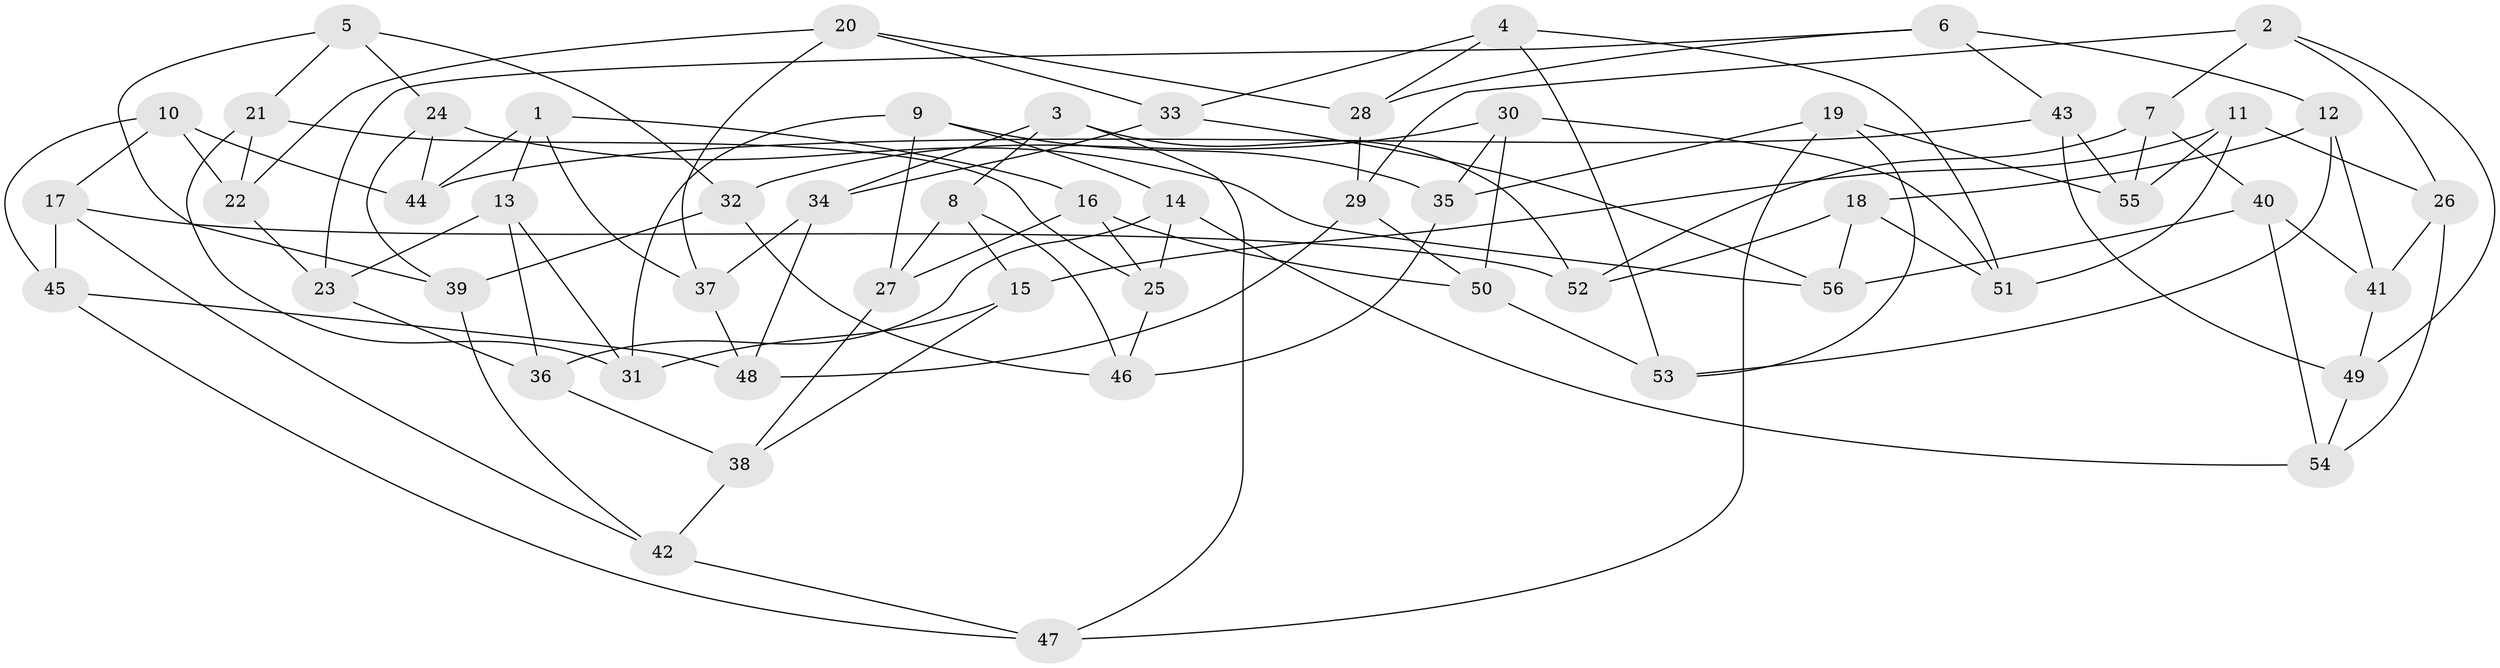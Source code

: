 // coarse degree distribution, {6: 0.48484848484848486, 4: 0.21212121212121213, 5: 0.21212121212121213, 3: 0.09090909090909091}
// Generated by graph-tools (version 1.1) at 2025/42/03/06/25 10:42:22]
// undirected, 56 vertices, 112 edges
graph export_dot {
graph [start="1"]
  node [color=gray90,style=filled];
  1;
  2;
  3;
  4;
  5;
  6;
  7;
  8;
  9;
  10;
  11;
  12;
  13;
  14;
  15;
  16;
  17;
  18;
  19;
  20;
  21;
  22;
  23;
  24;
  25;
  26;
  27;
  28;
  29;
  30;
  31;
  32;
  33;
  34;
  35;
  36;
  37;
  38;
  39;
  40;
  41;
  42;
  43;
  44;
  45;
  46;
  47;
  48;
  49;
  50;
  51;
  52;
  53;
  54;
  55;
  56;
  1 -- 13;
  1 -- 44;
  1 -- 16;
  1 -- 37;
  2 -- 49;
  2 -- 29;
  2 -- 7;
  2 -- 26;
  3 -- 52;
  3 -- 34;
  3 -- 8;
  3 -- 47;
  4 -- 28;
  4 -- 33;
  4 -- 53;
  4 -- 51;
  5 -- 39;
  5 -- 24;
  5 -- 32;
  5 -- 21;
  6 -- 12;
  6 -- 23;
  6 -- 43;
  6 -- 28;
  7 -- 40;
  7 -- 55;
  7 -- 52;
  8 -- 27;
  8 -- 15;
  8 -- 46;
  9 -- 14;
  9 -- 27;
  9 -- 31;
  9 -- 35;
  10 -- 17;
  10 -- 44;
  10 -- 45;
  10 -- 22;
  11 -- 55;
  11 -- 51;
  11 -- 26;
  11 -- 15;
  12 -- 41;
  12 -- 18;
  12 -- 53;
  13 -- 31;
  13 -- 23;
  13 -- 36;
  14 -- 54;
  14 -- 36;
  14 -- 25;
  15 -- 38;
  15 -- 31;
  16 -- 27;
  16 -- 50;
  16 -- 25;
  17 -- 52;
  17 -- 42;
  17 -- 45;
  18 -- 56;
  18 -- 51;
  18 -- 52;
  19 -- 47;
  19 -- 53;
  19 -- 35;
  19 -- 55;
  20 -- 28;
  20 -- 33;
  20 -- 22;
  20 -- 37;
  21 -- 31;
  21 -- 22;
  21 -- 25;
  22 -- 23;
  23 -- 36;
  24 -- 56;
  24 -- 39;
  24 -- 44;
  25 -- 46;
  26 -- 41;
  26 -- 54;
  27 -- 38;
  28 -- 29;
  29 -- 48;
  29 -- 50;
  30 -- 51;
  30 -- 32;
  30 -- 35;
  30 -- 50;
  32 -- 46;
  32 -- 39;
  33 -- 56;
  33 -- 34;
  34 -- 48;
  34 -- 37;
  35 -- 46;
  36 -- 38;
  37 -- 48;
  38 -- 42;
  39 -- 42;
  40 -- 54;
  40 -- 41;
  40 -- 56;
  41 -- 49;
  42 -- 47;
  43 -- 44;
  43 -- 49;
  43 -- 55;
  45 -- 47;
  45 -- 48;
  49 -- 54;
  50 -- 53;
}
